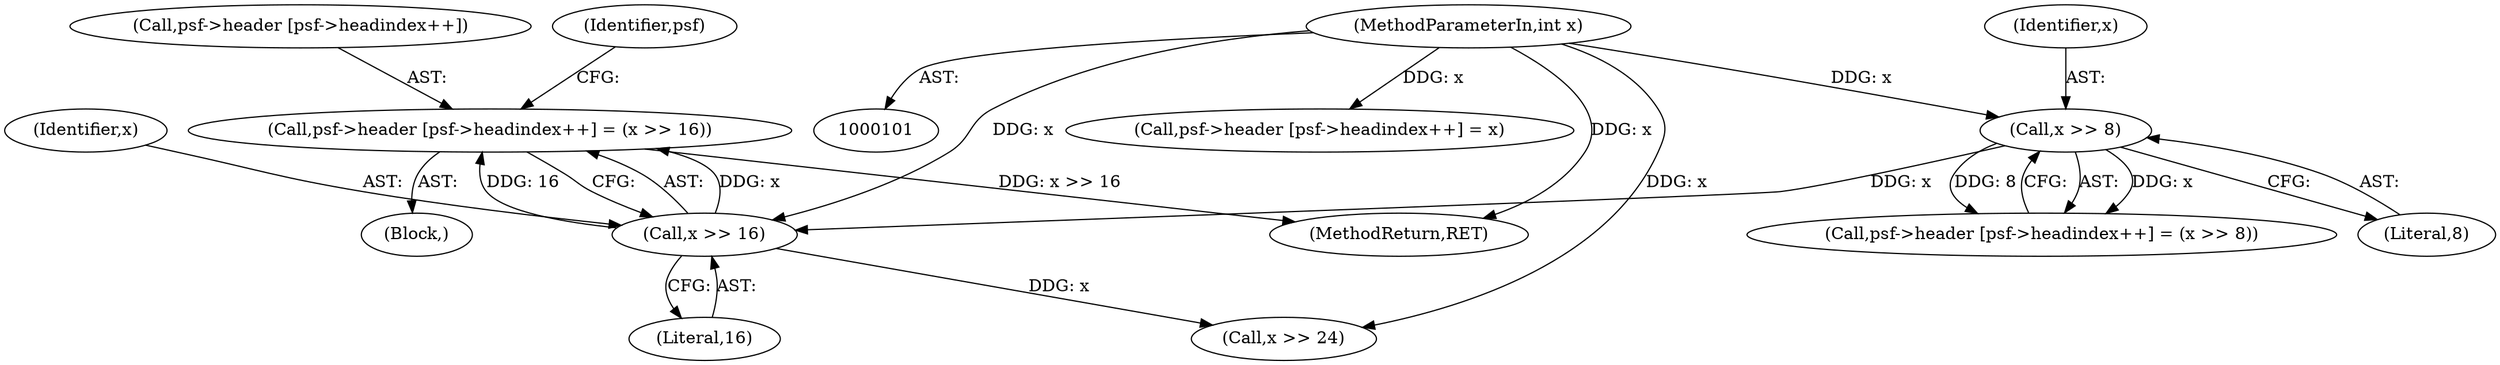 digraph "1_libsndfile_708e996c87c5fae77b104ccfeb8f6db784c32074_12@array" {
"1000139" [label="(Call,psf->header [psf->headindex++] = (x >> 16))"];
"1000148" [label="(Call,x >> 16)"];
"1000136" [label="(Call,x >> 8)"];
"1000103" [label="(MethodParameterIn,int x)"];
"1000150" [label="(Literal,16)"];
"1000137" [label="(Identifier,x)"];
"1000127" [label="(Call,psf->header [psf->headindex++] = (x >> 8))"];
"1000136" [label="(Call,x >> 8)"];
"1000149" [label="(Identifier,x)"];
"1000140" [label="(Call,psf->header [psf->headindex++])"];
"1000154" [label="(Identifier,psf)"];
"1000160" [label="(Call,x >> 24)"];
"1000103" [label="(MethodParameterIn,int x)"];
"1000148" [label="(Call,x >> 16)"];
"1000139" [label="(Call,psf->header [psf->headindex++] = (x >> 16))"];
"1000117" [label="(Call,psf->header [psf->headindex++] = x)"];
"1000116" [label="(Block,)"];
"1000138" [label="(Literal,8)"];
"1000163" [label="(MethodReturn,RET)"];
"1000139" -> "1000116"  [label="AST: "];
"1000139" -> "1000148"  [label="CFG: "];
"1000140" -> "1000139"  [label="AST: "];
"1000148" -> "1000139"  [label="AST: "];
"1000154" -> "1000139"  [label="CFG: "];
"1000139" -> "1000163"  [label="DDG: x >> 16"];
"1000148" -> "1000139"  [label="DDG: x"];
"1000148" -> "1000139"  [label="DDG: 16"];
"1000148" -> "1000150"  [label="CFG: "];
"1000149" -> "1000148"  [label="AST: "];
"1000150" -> "1000148"  [label="AST: "];
"1000136" -> "1000148"  [label="DDG: x"];
"1000103" -> "1000148"  [label="DDG: x"];
"1000148" -> "1000160"  [label="DDG: x"];
"1000136" -> "1000127"  [label="AST: "];
"1000136" -> "1000138"  [label="CFG: "];
"1000137" -> "1000136"  [label="AST: "];
"1000138" -> "1000136"  [label="AST: "];
"1000127" -> "1000136"  [label="CFG: "];
"1000136" -> "1000127"  [label="DDG: x"];
"1000136" -> "1000127"  [label="DDG: 8"];
"1000103" -> "1000136"  [label="DDG: x"];
"1000103" -> "1000101"  [label="AST: "];
"1000103" -> "1000163"  [label="DDG: x"];
"1000103" -> "1000117"  [label="DDG: x"];
"1000103" -> "1000160"  [label="DDG: x"];
}
